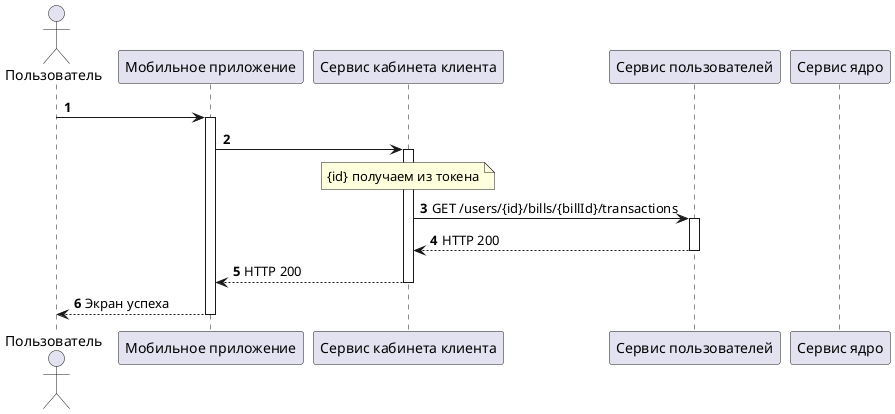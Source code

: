 @startuml
'https://plantuml.com/sequence-diagram

autonumber

actor "Пользователь" as User
participant "Мобильное приложение" as MobileApp
participant "Сервис кабинета клиента" as ClientService
participant "Сервис пользователей" as UserService
participant "Сервис ядро" as CoreService

User -> MobileApp
activate MobileApp

    MobileApp -> ClientService
    activate ClientService

        note over ClientService
        {id} получаем из токена
        end note

        ClientService -> UserService: GET /users/{id}/bills/{billId}/transactions
        activate UserService
        return HTTP 200
    return HTTP 200
return Экран успеха

@enduml